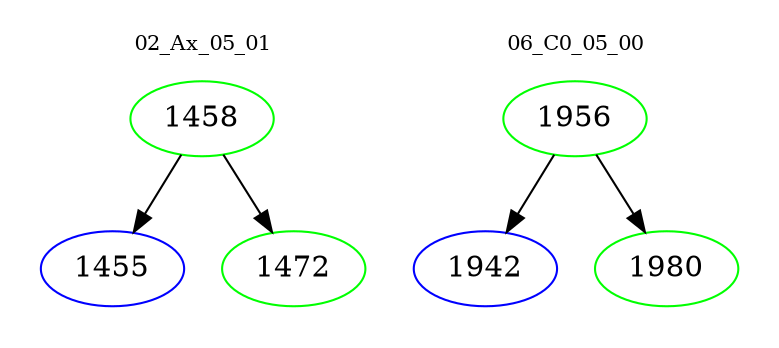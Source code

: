 digraph{
subgraph cluster_0 {
color = white
label = "02_Ax_05_01";
fontsize=10;
T0_1458 [label="1458", color="green"]
T0_1458 -> T0_1455 [color="black"]
T0_1455 [label="1455", color="blue"]
T0_1458 -> T0_1472 [color="black"]
T0_1472 [label="1472", color="green"]
}
subgraph cluster_1 {
color = white
label = "06_C0_05_00";
fontsize=10;
T1_1956 [label="1956", color="green"]
T1_1956 -> T1_1942 [color="black"]
T1_1942 [label="1942", color="blue"]
T1_1956 -> T1_1980 [color="black"]
T1_1980 [label="1980", color="green"]
}
}

